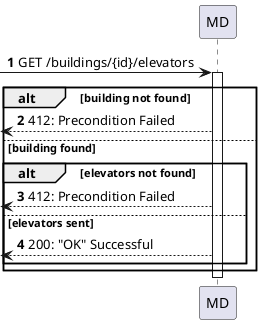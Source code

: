 @startuml
autonumber

participant "MD" as mdr




        [-> mdr: GET /buildings/{id}/elevators
        activate mdr
            alt building not found
                    [<-- mdr : 412: Precondition Failed
            else building found
                alt elevators not found
                    [<-- mdr : 412: Precondition Failed
                else elevators sent
                    [<-- mdr : 200: "OK" Successful
                end
            end
            deactivate mdr

    deactivate mdr


@enduml

